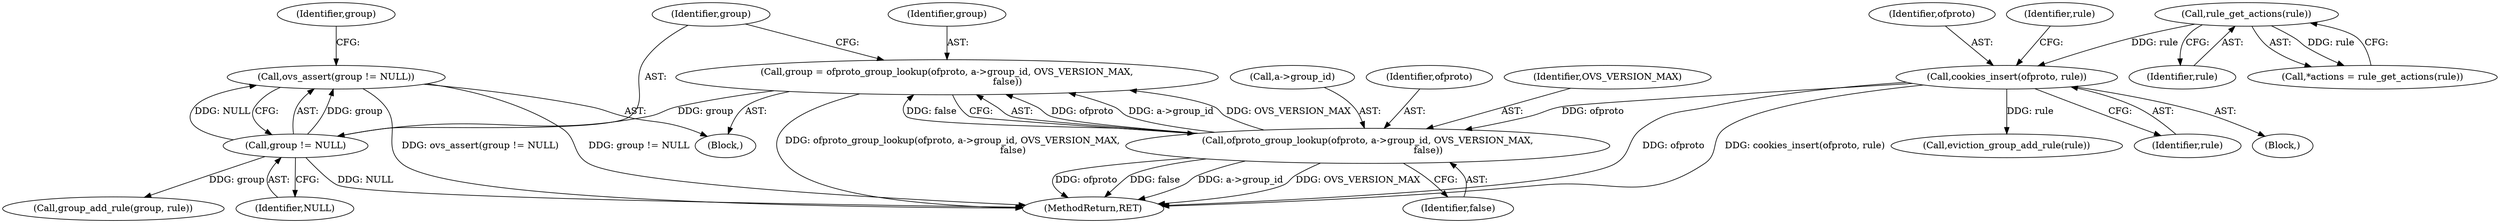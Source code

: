 digraph "0_ovs_0befd1f3745055c32940f5faf9559be6a14395e6@API" {
"1000162" [label="(Call,ovs_assert(group != NULL))"];
"1000163" [label="(Call,group != NULL)"];
"1000153" [label="(Call,group = ofproto_group_lookup(ofproto, a->group_id, OVS_VERSION_MAX,\n                                         false))"];
"1000155" [label="(Call,ofproto_group_lookup(ofproto, a->group_id, OVS_VERSION_MAX,\n                                         false))"];
"1000133" [label="(Call,cookies_insert(ofproto, rule))"];
"1000107" [label="(Call,rule_get_actions(rule))"];
"1000108" [label="(Identifier,rule)"];
"1000163" [label="(Call,group != NULL)"];
"1000151" [label="(Block,)"];
"1000157" [label="(Call,a->group_id)"];
"1000136" [label="(Call,eviction_group_add_rule(rule))"];
"1000167" [label="(Identifier,group)"];
"1000166" [label="(Call,group_add_rule(group, rule))"];
"1000174" [label="(MethodReturn,RET)"];
"1000133" [label="(Call,cookies_insert(ofproto, rule))"];
"1000135" [label="(Identifier,rule)"];
"1000137" [label="(Identifier,rule)"];
"1000156" [label="(Identifier,ofproto)"];
"1000165" [label="(Identifier,NULL)"];
"1000161" [label="(Identifier,false)"];
"1000107" [label="(Call,rule_get_actions(rule))"];
"1000134" [label="(Identifier,ofproto)"];
"1000155" [label="(Call,ofproto_group_lookup(ofproto, a->group_id, OVS_VERSION_MAX,\n                                         false))"];
"1000164" [label="(Identifier,group)"];
"1000162" [label="(Call,ovs_assert(group != NULL))"];
"1000154" [label="(Identifier,group)"];
"1000160" [label="(Identifier,OVS_VERSION_MAX)"];
"1000103" [label="(Block,)"];
"1000153" [label="(Call,group = ofproto_group_lookup(ofproto, a->group_id, OVS_VERSION_MAX,\n                                         false))"];
"1000105" [label="(Call,*actions = rule_get_actions(rule))"];
"1000162" -> "1000151"  [label="AST: "];
"1000162" -> "1000163"  [label="CFG: "];
"1000163" -> "1000162"  [label="AST: "];
"1000167" -> "1000162"  [label="CFG: "];
"1000162" -> "1000174"  [label="DDG: group != NULL"];
"1000162" -> "1000174"  [label="DDG: ovs_assert(group != NULL)"];
"1000163" -> "1000162"  [label="DDG: group"];
"1000163" -> "1000162"  [label="DDG: NULL"];
"1000163" -> "1000165"  [label="CFG: "];
"1000164" -> "1000163"  [label="AST: "];
"1000165" -> "1000163"  [label="AST: "];
"1000163" -> "1000174"  [label="DDG: NULL"];
"1000153" -> "1000163"  [label="DDG: group"];
"1000163" -> "1000166"  [label="DDG: group"];
"1000153" -> "1000151"  [label="AST: "];
"1000153" -> "1000155"  [label="CFG: "];
"1000154" -> "1000153"  [label="AST: "];
"1000155" -> "1000153"  [label="AST: "];
"1000164" -> "1000153"  [label="CFG: "];
"1000153" -> "1000174"  [label="DDG: ofproto_group_lookup(ofproto, a->group_id, OVS_VERSION_MAX,\n                                         false)"];
"1000155" -> "1000153"  [label="DDG: ofproto"];
"1000155" -> "1000153"  [label="DDG: a->group_id"];
"1000155" -> "1000153"  [label="DDG: OVS_VERSION_MAX"];
"1000155" -> "1000153"  [label="DDG: false"];
"1000155" -> "1000161"  [label="CFG: "];
"1000156" -> "1000155"  [label="AST: "];
"1000157" -> "1000155"  [label="AST: "];
"1000160" -> "1000155"  [label="AST: "];
"1000161" -> "1000155"  [label="AST: "];
"1000155" -> "1000174"  [label="DDG: a->group_id"];
"1000155" -> "1000174"  [label="DDG: OVS_VERSION_MAX"];
"1000155" -> "1000174"  [label="DDG: ofproto"];
"1000155" -> "1000174"  [label="DDG: false"];
"1000133" -> "1000155"  [label="DDG: ofproto"];
"1000133" -> "1000103"  [label="AST: "];
"1000133" -> "1000135"  [label="CFG: "];
"1000134" -> "1000133"  [label="AST: "];
"1000135" -> "1000133"  [label="AST: "];
"1000137" -> "1000133"  [label="CFG: "];
"1000133" -> "1000174"  [label="DDG: ofproto"];
"1000133" -> "1000174"  [label="DDG: cookies_insert(ofproto, rule)"];
"1000107" -> "1000133"  [label="DDG: rule"];
"1000133" -> "1000136"  [label="DDG: rule"];
"1000107" -> "1000105"  [label="AST: "];
"1000107" -> "1000108"  [label="CFG: "];
"1000108" -> "1000107"  [label="AST: "];
"1000105" -> "1000107"  [label="CFG: "];
"1000107" -> "1000105"  [label="DDG: rule"];
}
